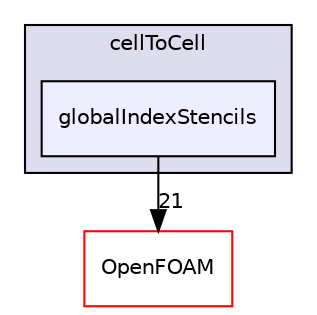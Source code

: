 digraph "src/finiteVolume/fvMesh/extendedStencil/cellToCell/globalIndexStencils" {
  bgcolor=transparent;
  compound=true
  node [ fontsize="10", fontname="Helvetica"];
  edge [ labelfontsize="10", labelfontname="Helvetica"];
  subgraph clusterdir_29a0ec52e1bec07b305a38b682ef8704 {
    graph [ bgcolor="#ddddee", pencolor="black", label="cellToCell" fontname="Helvetica", fontsize="10", URL="dir_29a0ec52e1bec07b305a38b682ef8704.html"]
  dir_38de3bbb3a1876434488393204a312e0 [shape=box, label="globalIndexStencils", style="filled", fillcolor="#eeeeff", pencolor="black", URL="dir_38de3bbb3a1876434488393204a312e0.html"];
  }
  dir_c5473ff19b20e6ec4dfe5c310b3778a8 [shape=box label="OpenFOAM" color="red" URL="dir_c5473ff19b20e6ec4dfe5c310b3778a8.html"];
  dir_38de3bbb3a1876434488393204a312e0->dir_c5473ff19b20e6ec4dfe5c310b3778a8 [headlabel="21", labeldistance=1.5 headhref="dir_001129_001898.html"];
}
